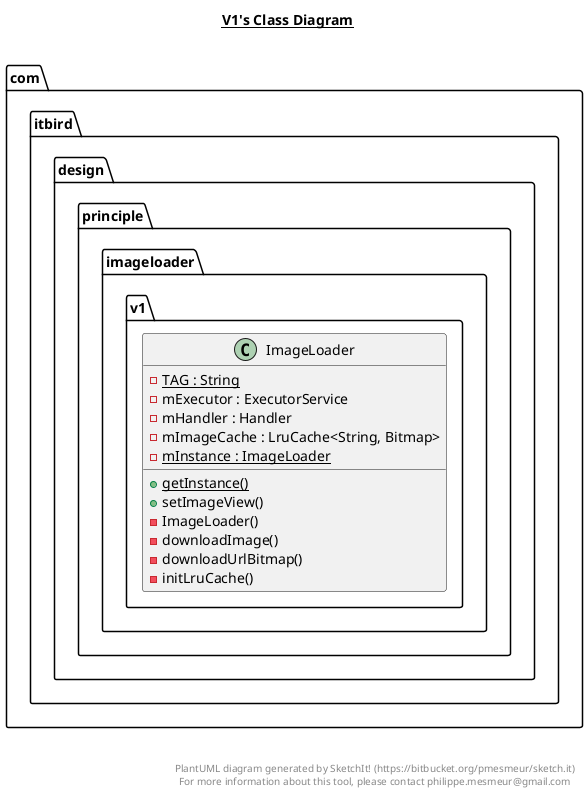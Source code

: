 @startuml

title __V1's Class Diagram__\n

  namespace com.itbird.design {
    namespace principle {
      namespace imageloader.v1 {
        class com.itbird.design.principle.imageloader.v1.ImageLoader {
            {static} - TAG : String
            - mExecutor : ExecutorService
            - mHandler : Handler
            - mImageCache : LruCache<String, Bitmap>
            {static} - mInstance : ImageLoader
            {static} + getInstance()
            + setImageView()
            - ImageLoader()
            - downloadImage()
            - downloadUrlBitmap()
            - initLruCache()
        }
      }
    }
  }
  



right footer


PlantUML diagram generated by SketchIt! (https://bitbucket.org/pmesmeur/sketch.it)
For more information about this tool, please contact philippe.mesmeur@gmail.com
endfooter

@enduml
